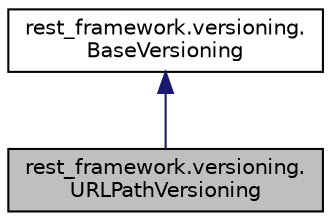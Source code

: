 digraph "rest_framework.versioning.URLPathVersioning"
{
 // LATEX_PDF_SIZE
  edge [fontname="Helvetica",fontsize="10",labelfontname="Helvetica",labelfontsize="10"];
  node [fontname="Helvetica",fontsize="10",shape=record];
  Node1 [label="rest_framework.versioning.\lURLPathVersioning",height=0.2,width=0.4,color="black", fillcolor="grey75", style="filled", fontcolor="black",tooltip=" "];
  Node2 -> Node1 [dir="back",color="midnightblue",fontsize="10",style="solid",fontname="Helvetica"];
  Node2 [label="rest_framework.versioning.\lBaseVersioning",height=0.2,width=0.4,color="black", fillcolor="white", style="filled",URL="$classrest__framework_1_1versioning_1_1_base_versioning.html",tooltip=" "];
}
